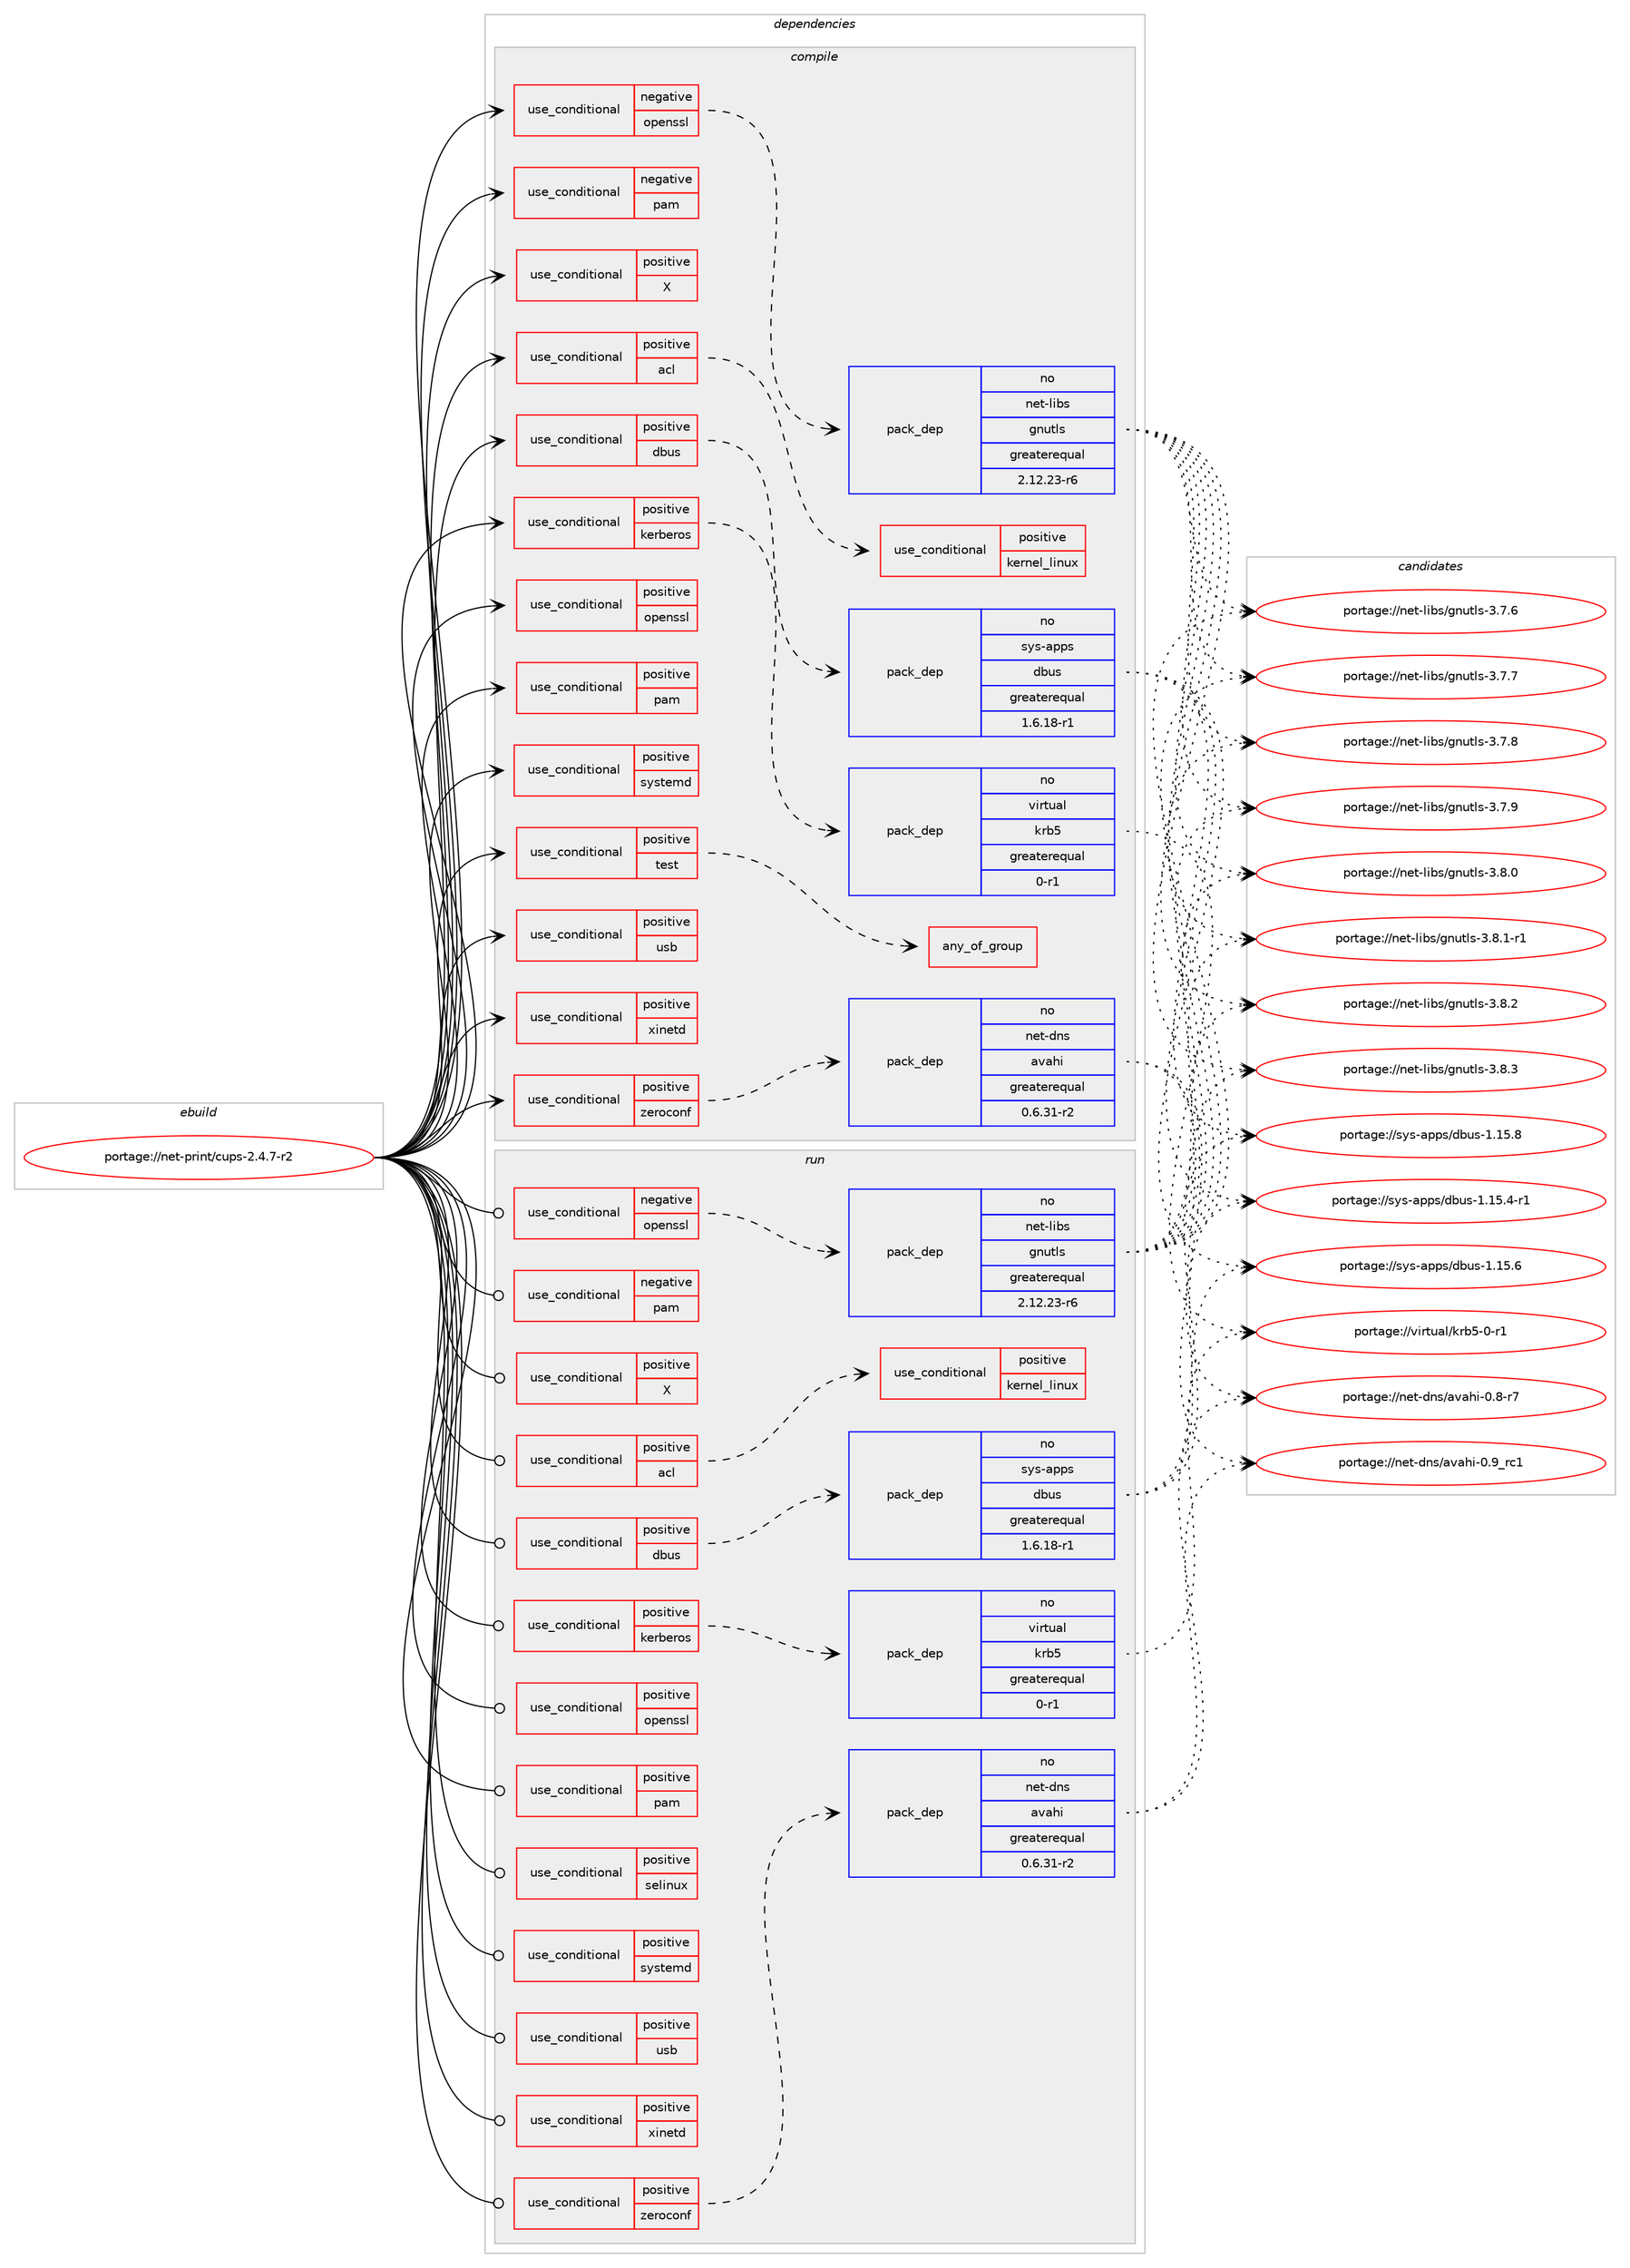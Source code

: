 digraph prolog {

# *************
# Graph options
# *************

newrank=true;
concentrate=true;
compound=true;
graph [rankdir=LR,fontname=Helvetica,fontsize=10,ranksep=1.5];#, ranksep=2.5, nodesep=0.2];
edge  [arrowhead=vee];
node  [fontname=Helvetica,fontsize=10];

# **********
# The ebuild
# **********

subgraph cluster_leftcol {
color=gray;
rank=same;
label=<<i>ebuild</i>>;
id [label="portage://net-print/cups-2.4.7-r2", color=red, width=4, href="../net-print/cups-2.4.7-r2.svg"];
}

# ****************
# The dependencies
# ****************

subgraph cluster_midcol {
color=gray;
label=<<i>dependencies</i>>;
subgraph cluster_compile {
fillcolor="#eeeeee";
style=filled;
label=<<i>compile</i>>;
subgraph cond7454 {
dependency11357 [label=<<TABLE BORDER="0" CELLBORDER="1" CELLSPACING="0" CELLPADDING="4"><TR><TD ROWSPAN="3" CELLPADDING="10">use_conditional</TD></TR><TR><TD>negative</TD></TR><TR><TD>openssl</TD></TR></TABLE>>, shape=none, color=red];
subgraph pack3792 {
dependency11358 [label=<<TABLE BORDER="0" CELLBORDER="1" CELLSPACING="0" CELLPADDING="4" WIDTH="220"><TR><TD ROWSPAN="6" CELLPADDING="30">pack_dep</TD></TR><TR><TD WIDTH="110">no</TD></TR><TR><TD>net-libs</TD></TR><TR><TD>gnutls</TD></TR><TR><TD>greaterequal</TD></TR><TR><TD>2.12.23-r6</TD></TR></TABLE>>, shape=none, color=blue];
}
dependency11357:e -> dependency11358:w [weight=20,style="dashed",arrowhead="vee"];
}
id:e -> dependency11357:w [weight=20,style="solid",arrowhead="vee"];
subgraph cond7455 {
dependency11359 [label=<<TABLE BORDER="0" CELLBORDER="1" CELLSPACING="0" CELLPADDING="4"><TR><TD ROWSPAN="3" CELLPADDING="10">use_conditional</TD></TR><TR><TD>negative</TD></TR><TR><TD>pam</TD></TR></TABLE>>, shape=none, color=red];
# *** BEGIN UNKNOWN DEPENDENCY TYPE (TODO) ***
# dependency11359 -> package_dependency(portage://net-print/cups-2.4.7-r2,install,no,virtual,libcrypt,none,[,,],any_same_slot,[])
# *** END UNKNOWN DEPENDENCY TYPE (TODO) ***

}
id:e -> dependency11359:w [weight=20,style="solid",arrowhead="vee"];
subgraph cond7456 {
dependency11360 [label=<<TABLE BORDER="0" CELLBORDER="1" CELLSPACING="0" CELLPADDING="4"><TR><TD ROWSPAN="3" CELLPADDING="10">use_conditional</TD></TR><TR><TD>positive</TD></TR><TR><TD>X</TD></TR></TABLE>>, shape=none, color=red];
# *** BEGIN UNKNOWN DEPENDENCY TYPE (TODO) ***
# dependency11360 -> package_dependency(portage://net-print/cups-2.4.7-r2,install,no,x11-misc,xdg-utils,none,[,,],[],[])
# *** END UNKNOWN DEPENDENCY TYPE (TODO) ***

}
id:e -> dependency11360:w [weight=20,style="solid",arrowhead="vee"];
subgraph cond7457 {
dependency11361 [label=<<TABLE BORDER="0" CELLBORDER="1" CELLSPACING="0" CELLPADDING="4"><TR><TD ROWSPAN="3" CELLPADDING="10">use_conditional</TD></TR><TR><TD>positive</TD></TR><TR><TD>acl</TD></TR></TABLE>>, shape=none, color=red];
subgraph cond7458 {
dependency11362 [label=<<TABLE BORDER="0" CELLBORDER="1" CELLSPACING="0" CELLPADDING="4"><TR><TD ROWSPAN="3" CELLPADDING="10">use_conditional</TD></TR><TR><TD>positive</TD></TR><TR><TD>kernel_linux</TD></TR></TABLE>>, shape=none, color=red];
# *** BEGIN UNKNOWN DEPENDENCY TYPE (TODO) ***
# dependency11362 -> package_dependency(portage://net-print/cups-2.4.7-r2,install,no,sys-apps,acl,none,[,,],[],[])
# *** END UNKNOWN DEPENDENCY TYPE (TODO) ***

# *** BEGIN UNKNOWN DEPENDENCY TYPE (TODO) ***
# dependency11362 -> package_dependency(portage://net-print/cups-2.4.7-r2,install,no,sys-apps,attr,none,[,,],[],[])
# *** END UNKNOWN DEPENDENCY TYPE (TODO) ***

}
dependency11361:e -> dependency11362:w [weight=20,style="dashed",arrowhead="vee"];
}
id:e -> dependency11361:w [weight=20,style="solid",arrowhead="vee"];
subgraph cond7459 {
dependency11363 [label=<<TABLE BORDER="0" CELLBORDER="1" CELLSPACING="0" CELLPADDING="4"><TR><TD ROWSPAN="3" CELLPADDING="10">use_conditional</TD></TR><TR><TD>positive</TD></TR><TR><TD>dbus</TD></TR></TABLE>>, shape=none, color=red];
subgraph pack3793 {
dependency11364 [label=<<TABLE BORDER="0" CELLBORDER="1" CELLSPACING="0" CELLPADDING="4" WIDTH="220"><TR><TD ROWSPAN="6" CELLPADDING="30">pack_dep</TD></TR><TR><TD WIDTH="110">no</TD></TR><TR><TD>sys-apps</TD></TR><TR><TD>dbus</TD></TR><TR><TD>greaterequal</TD></TR><TR><TD>1.6.18-r1</TD></TR></TABLE>>, shape=none, color=blue];
}
dependency11363:e -> dependency11364:w [weight=20,style="dashed",arrowhead="vee"];
}
id:e -> dependency11363:w [weight=20,style="solid",arrowhead="vee"];
subgraph cond7460 {
dependency11365 [label=<<TABLE BORDER="0" CELLBORDER="1" CELLSPACING="0" CELLPADDING="4"><TR><TD ROWSPAN="3" CELLPADDING="10">use_conditional</TD></TR><TR><TD>positive</TD></TR><TR><TD>kerberos</TD></TR></TABLE>>, shape=none, color=red];
subgraph pack3794 {
dependency11366 [label=<<TABLE BORDER="0" CELLBORDER="1" CELLSPACING="0" CELLPADDING="4" WIDTH="220"><TR><TD ROWSPAN="6" CELLPADDING="30">pack_dep</TD></TR><TR><TD WIDTH="110">no</TD></TR><TR><TD>virtual</TD></TR><TR><TD>krb5</TD></TR><TR><TD>greaterequal</TD></TR><TR><TD>0-r1</TD></TR></TABLE>>, shape=none, color=blue];
}
dependency11365:e -> dependency11366:w [weight=20,style="dashed",arrowhead="vee"];
}
id:e -> dependency11365:w [weight=20,style="solid",arrowhead="vee"];
subgraph cond7461 {
dependency11367 [label=<<TABLE BORDER="0" CELLBORDER="1" CELLSPACING="0" CELLPADDING="4"><TR><TD ROWSPAN="3" CELLPADDING="10">use_conditional</TD></TR><TR><TD>positive</TD></TR><TR><TD>openssl</TD></TR></TABLE>>, shape=none, color=red];
# *** BEGIN UNKNOWN DEPENDENCY TYPE (TODO) ***
# dependency11367 -> package_dependency(portage://net-print/cups-2.4.7-r2,install,no,dev-libs,openssl,none,[,,],any_same_slot,[use(optenable(abi_x86_32),negative),use(optenable(abi_x86_64),negative),use(optenable(abi_x86_x32),negative),use(optenable(abi_mips_n32),negative),use(optenable(abi_mips_n64),negative),use(optenable(abi_mips_o32),negative),use(optenable(abi_s390_32),negative),use(optenable(abi_s390_64),negative)])
# *** END UNKNOWN DEPENDENCY TYPE (TODO) ***

}
id:e -> dependency11367:w [weight=20,style="solid",arrowhead="vee"];
subgraph cond7462 {
dependency11368 [label=<<TABLE BORDER="0" CELLBORDER="1" CELLSPACING="0" CELLPADDING="4"><TR><TD ROWSPAN="3" CELLPADDING="10">use_conditional</TD></TR><TR><TD>positive</TD></TR><TR><TD>pam</TD></TR></TABLE>>, shape=none, color=red];
# *** BEGIN UNKNOWN DEPENDENCY TYPE (TODO) ***
# dependency11368 -> package_dependency(portage://net-print/cups-2.4.7-r2,install,no,sys-libs,pam,none,[,,],[],[])
# *** END UNKNOWN DEPENDENCY TYPE (TODO) ***

}
id:e -> dependency11368:w [weight=20,style="solid",arrowhead="vee"];
subgraph cond7463 {
dependency11369 [label=<<TABLE BORDER="0" CELLBORDER="1" CELLSPACING="0" CELLPADDING="4"><TR><TD ROWSPAN="3" CELLPADDING="10">use_conditional</TD></TR><TR><TD>positive</TD></TR><TR><TD>systemd</TD></TR></TABLE>>, shape=none, color=red];
# *** BEGIN UNKNOWN DEPENDENCY TYPE (TODO) ***
# dependency11369 -> package_dependency(portage://net-print/cups-2.4.7-r2,install,no,sys-apps,systemd,none,[,,],[],[])
# *** END UNKNOWN DEPENDENCY TYPE (TODO) ***

}
id:e -> dependency11369:w [weight=20,style="solid",arrowhead="vee"];
subgraph cond7464 {
dependency11370 [label=<<TABLE BORDER="0" CELLBORDER="1" CELLSPACING="0" CELLPADDING="4"><TR><TD ROWSPAN="3" CELLPADDING="10">use_conditional</TD></TR><TR><TD>positive</TD></TR><TR><TD>test</TD></TR></TABLE>>, shape=none, color=red];
subgraph any112 {
dependency11371 [label=<<TABLE BORDER="0" CELLBORDER="1" CELLSPACING="0" CELLPADDING="4"><TR><TD CELLPADDING="10">any_of_group</TD></TR></TABLE>>, shape=none, color=red];# *** BEGIN UNKNOWN DEPENDENCY TYPE (TODO) ***
# dependency11371 -> package_dependency(portage://net-print/cups-2.4.7-r2,install,no,net-print,libcupsfilters,none,[,,],[],[use(enable(jpeg),none)])
# *** END UNKNOWN DEPENDENCY TYPE (TODO) ***

# *** BEGIN UNKNOWN DEPENDENCY TYPE (TODO) ***
# dependency11371 -> package_dependency(portage://net-print/cups-2.4.7-r2,install,no,net-print,libcupsfilters,none,[,,],[],[use(enable(png),none)])
# *** END UNKNOWN DEPENDENCY TYPE (TODO) ***

}
dependency11370:e -> dependency11371:w [weight=20,style="dashed",arrowhead="vee"];
}
id:e -> dependency11370:w [weight=20,style="solid",arrowhead="vee"];
subgraph cond7465 {
dependency11372 [label=<<TABLE BORDER="0" CELLBORDER="1" CELLSPACING="0" CELLPADDING="4"><TR><TD ROWSPAN="3" CELLPADDING="10">use_conditional</TD></TR><TR><TD>positive</TD></TR><TR><TD>usb</TD></TR></TABLE>>, shape=none, color=red];
# *** BEGIN UNKNOWN DEPENDENCY TYPE (TODO) ***
# dependency11372 -> package_dependency(portage://net-print/cups-2.4.7-r2,install,no,virtual,libusb,none,[,,],[slot(1)],[])
# *** END UNKNOWN DEPENDENCY TYPE (TODO) ***

}
id:e -> dependency11372:w [weight=20,style="solid",arrowhead="vee"];
subgraph cond7466 {
dependency11373 [label=<<TABLE BORDER="0" CELLBORDER="1" CELLSPACING="0" CELLPADDING="4"><TR><TD ROWSPAN="3" CELLPADDING="10">use_conditional</TD></TR><TR><TD>positive</TD></TR><TR><TD>xinetd</TD></TR></TABLE>>, shape=none, color=red];
# *** BEGIN UNKNOWN DEPENDENCY TYPE (TODO) ***
# dependency11373 -> package_dependency(portage://net-print/cups-2.4.7-r2,install,no,sys-apps,xinetd,none,[,,],[],[])
# *** END UNKNOWN DEPENDENCY TYPE (TODO) ***

}
id:e -> dependency11373:w [weight=20,style="solid",arrowhead="vee"];
subgraph cond7467 {
dependency11374 [label=<<TABLE BORDER="0" CELLBORDER="1" CELLSPACING="0" CELLPADDING="4"><TR><TD ROWSPAN="3" CELLPADDING="10">use_conditional</TD></TR><TR><TD>positive</TD></TR><TR><TD>zeroconf</TD></TR></TABLE>>, shape=none, color=red];
subgraph pack3795 {
dependency11375 [label=<<TABLE BORDER="0" CELLBORDER="1" CELLSPACING="0" CELLPADDING="4" WIDTH="220"><TR><TD ROWSPAN="6" CELLPADDING="30">pack_dep</TD></TR><TR><TD WIDTH="110">no</TD></TR><TR><TD>net-dns</TD></TR><TR><TD>avahi</TD></TR><TR><TD>greaterequal</TD></TR><TR><TD>0.6.31-r2</TD></TR></TABLE>>, shape=none, color=blue];
}
dependency11374:e -> dependency11375:w [weight=20,style="dashed",arrowhead="vee"];
}
id:e -> dependency11374:w [weight=20,style="solid",arrowhead="vee"];
# *** BEGIN UNKNOWN DEPENDENCY TYPE (TODO) ***
# id -> package_dependency(portage://net-print/cups-2.4.7-r2,install,no,app-text,libpaper,none,[,,],any_same_slot,[])
# *** END UNKNOWN DEPENDENCY TYPE (TODO) ***

# *** BEGIN UNKNOWN DEPENDENCY TYPE (TODO) ***
# id -> package_dependency(portage://net-print/cups-2.4.7-r2,install,no,sys-libs,zlib,none,[,,],[],[])
# *** END UNKNOWN DEPENDENCY TYPE (TODO) ***

}
subgraph cluster_compileandrun {
fillcolor="#eeeeee";
style=filled;
label=<<i>compile and run</i>>;
}
subgraph cluster_run {
fillcolor="#eeeeee";
style=filled;
label=<<i>run</i>>;
subgraph cond7468 {
dependency11376 [label=<<TABLE BORDER="0" CELLBORDER="1" CELLSPACING="0" CELLPADDING="4"><TR><TD ROWSPAN="3" CELLPADDING="10">use_conditional</TD></TR><TR><TD>negative</TD></TR><TR><TD>openssl</TD></TR></TABLE>>, shape=none, color=red];
subgraph pack3796 {
dependency11377 [label=<<TABLE BORDER="0" CELLBORDER="1" CELLSPACING="0" CELLPADDING="4" WIDTH="220"><TR><TD ROWSPAN="6" CELLPADDING="30">pack_dep</TD></TR><TR><TD WIDTH="110">no</TD></TR><TR><TD>net-libs</TD></TR><TR><TD>gnutls</TD></TR><TR><TD>greaterequal</TD></TR><TR><TD>2.12.23-r6</TD></TR></TABLE>>, shape=none, color=blue];
}
dependency11376:e -> dependency11377:w [weight=20,style="dashed",arrowhead="vee"];
}
id:e -> dependency11376:w [weight=20,style="solid",arrowhead="odot"];
subgraph cond7469 {
dependency11378 [label=<<TABLE BORDER="0" CELLBORDER="1" CELLSPACING="0" CELLPADDING="4"><TR><TD ROWSPAN="3" CELLPADDING="10">use_conditional</TD></TR><TR><TD>negative</TD></TR><TR><TD>pam</TD></TR></TABLE>>, shape=none, color=red];
# *** BEGIN UNKNOWN DEPENDENCY TYPE (TODO) ***
# dependency11378 -> package_dependency(portage://net-print/cups-2.4.7-r2,run,no,virtual,libcrypt,none,[,,],any_same_slot,[])
# *** END UNKNOWN DEPENDENCY TYPE (TODO) ***

}
id:e -> dependency11378:w [weight=20,style="solid",arrowhead="odot"];
subgraph cond7470 {
dependency11379 [label=<<TABLE BORDER="0" CELLBORDER="1" CELLSPACING="0" CELLPADDING="4"><TR><TD ROWSPAN="3" CELLPADDING="10">use_conditional</TD></TR><TR><TD>positive</TD></TR><TR><TD>X</TD></TR></TABLE>>, shape=none, color=red];
# *** BEGIN UNKNOWN DEPENDENCY TYPE (TODO) ***
# dependency11379 -> package_dependency(portage://net-print/cups-2.4.7-r2,run,no,x11-misc,xdg-utils,none,[,,],[],[])
# *** END UNKNOWN DEPENDENCY TYPE (TODO) ***

}
id:e -> dependency11379:w [weight=20,style="solid",arrowhead="odot"];
subgraph cond7471 {
dependency11380 [label=<<TABLE BORDER="0" CELLBORDER="1" CELLSPACING="0" CELLPADDING="4"><TR><TD ROWSPAN="3" CELLPADDING="10">use_conditional</TD></TR><TR><TD>positive</TD></TR><TR><TD>acl</TD></TR></TABLE>>, shape=none, color=red];
subgraph cond7472 {
dependency11381 [label=<<TABLE BORDER="0" CELLBORDER="1" CELLSPACING="0" CELLPADDING="4"><TR><TD ROWSPAN="3" CELLPADDING="10">use_conditional</TD></TR><TR><TD>positive</TD></TR><TR><TD>kernel_linux</TD></TR></TABLE>>, shape=none, color=red];
# *** BEGIN UNKNOWN DEPENDENCY TYPE (TODO) ***
# dependency11381 -> package_dependency(portage://net-print/cups-2.4.7-r2,run,no,sys-apps,acl,none,[,,],[],[])
# *** END UNKNOWN DEPENDENCY TYPE (TODO) ***

# *** BEGIN UNKNOWN DEPENDENCY TYPE (TODO) ***
# dependency11381 -> package_dependency(portage://net-print/cups-2.4.7-r2,run,no,sys-apps,attr,none,[,,],[],[])
# *** END UNKNOWN DEPENDENCY TYPE (TODO) ***

}
dependency11380:e -> dependency11381:w [weight=20,style="dashed",arrowhead="vee"];
}
id:e -> dependency11380:w [weight=20,style="solid",arrowhead="odot"];
subgraph cond7473 {
dependency11382 [label=<<TABLE BORDER="0" CELLBORDER="1" CELLSPACING="0" CELLPADDING="4"><TR><TD ROWSPAN="3" CELLPADDING="10">use_conditional</TD></TR><TR><TD>positive</TD></TR><TR><TD>dbus</TD></TR></TABLE>>, shape=none, color=red];
subgraph pack3797 {
dependency11383 [label=<<TABLE BORDER="0" CELLBORDER="1" CELLSPACING="0" CELLPADDING="4" WIDTH="220"><TR><TD ROWSPAN="6" CELLPADDING="30">pack_dep</TD></TR><TR><TD WIDTH="110">no</TD></TR><TR><TD>sys-apps</TD></TR><TR><TD>dbus</TD></TR><TR><TD>greaterequal</TD></TR><TR><TD>1.6.18-r1</TD></TR></TABLE>>, shape=none, color=blue];
}
dependency11382:e -> dependency11383:w [weight=20,style="dashed",arrowhead="vee"];
}
id:e -> dependency11382:w [weight=20,style="solid",arrowhead="odot"];
subgraph cond7474 {
dependency11384 [label=<<TABLE BORDER="0" CELLBORDER="1" CELLSPACING="0" CELLPADDING="4"><TR><TD ROWSPAN="3" CELLPADDING="10">use_conditional</TD></TR><TR><TD>positive</TD></TR><TR><TD>kerberos</TD></TR></TABLE>>, shape=none, color=red];
subgraph pack3798 {
dependency11385 [label=<<TABLE BORDER="0" CELLBORDER="1" CELLSPACING="0" CELLPADDING="4" WIDTH="220"><TR><TD ROWSPAN="6" CELLPADDING="30">pack_dep</TD></TR><TR><TD WIDTH="110">no</TD></TR><TR><TD>virtual</TD></TR><TR><TD>krb5</TD></TR><TR><TD>greaterequal</TD></TR><TR><TD>0-r1</TD></TR></TABLE>>, shape=none, color=blue];
}
dependency11384:e -> dependency11385:w [weight=20,style="dashed",arrowhead="vee"];
}
id:e -> dependency11384:w [weight=20,style="solid",arrowhead="odot"];
subgraph cond7475 {
dependency11386 [label=<<TABLE BORDER="0" CELLBORDER="1" CELLSPACING="0" CELLPADDING="4"><TR><TD ROWSPAN="3" CELLPADDING="10">use_conditional</TD></TR><TR><TD>positive</TD></TR><TR><TD>openssl</TD></TR></TABLE>>, shape=none, color=red];
# *** BEGIN UNKNOWN DEPENDENCY TYPE (TODO) ***
# dependency11386 -> package_dependency(portage://net-print/cups-2.4.7-r2,run,no,dev-libs,openssl,none,[,,],any_same_slot,[use(optenable(abi_x86_32),negative),use(optenable(abi_x86_64),negative),use(optenable(abi_x86_x32),negative),use(optenable(abi_mips_n32),negative),use(optenable(abi_mips_n64),negative),use(optenable(abi_mips_o32),negative),use(optenable(abi_s390_32),negative),use(optenable(abi_s390_64),negative)])
# *** END UNKNOWN DEPENDENCY TYPE (TODO) ***

}
id:e -> dependency11386:w [weight=20,style="solid",arrowhead="odot"];
subgraph cond7476 {
dependency11387 [label=<<TABLE BORDER="0" CELLBORDER="1" CELLSPACING="0" CELLPADDING="4"><TR><TD ROWSPAN="3" CELLPADDING="10">use_conditional</TD></TR><TR><TD>positive</TD></TR><TR><TD>pam</TD></TR></TABLE>>, shape=none, color=red];
# *** BEGIN UNKNOWN DEPENDENCY TYPE (TODO) ***
# dependency11387 -> package_dependency(portage://net-print/cups-2.4.7-r2,run,no,sys-libs,pam,none,[,,],[],[])
# *** END UNKNOWN DEPENDENCY TYPE (TODO) ***

}
id:e -> dependency11387:w [weight=20,style="solid",arrowhead="odot"];
subgraph cond7477 {
dependency11388 [label=<<TABLE BORDER="0" CELLBORDER="1" CELLSPACING="0" CELLPADDING="4"><TR><TD ROWSPAN="3" CELLPADDING="10">use_conditional</TD></TR><TR><TD>positive</TD></TR><TR><TD>selinux</TD></TR></TABLE>>, shape=none, color=red];
# *** BEGIN UNKNOWN DEPENDENCY TYPE (TODO) ***
# dependency11388 -> package_dependency(portage://net-print/cups-2.4.7-r2,run,no,sec-policy,selinux-cups,none,[,,],[],[])
# *** END UNKNOWN DEPENDENCY TYPE (TODO) ***

}
id:e -> dependency11388:w [weight=20,style="solid",arrowhead="odot"];
subgraph cond7478 {
dependency11389 [label=<<TABLE BORDER="0" CELLBORDER="1" CELLSPACING="0" CELLPADDING="4"><TR><TD ROWSPAN="3" CELLPADDING="10">use_conditional</TD></TR><TR><TD>positive</TD></TR><TR><TD>systemd</TD></TR></TABLE>>, shape=none, color=red];
# *** BEGIN UNKNOWN DEPENDENCY TYPE (TODO) ***
# dependency11389 -> package_dependency(portage://net-print/cups-2.4.7-r2,run,no,sys-apps,systemd,none,[,,],[],[])
# *** END UNKNOWN DEPENDENCY TYPE (TODO) ***

}
id:e -> dependency11389:w [weight=20,style="solid",arrowhead="odot"];
subgraph cond7479 {
dependency11390 [label=<<TABLE BORDER="0" CELLBORDER="1" CELLSPACING="0" CELLPADDING="4"><TR><TD ROWSPAN="3" CELLPADDING="10">use_conditional</TD></TR><TR><TD>positive</TD></TR><TR><TD>usb</TD></TR></TABLE>>, shape=none, color=red];
# *** BEGIN UNKNOWN DEPENDENCY TYPE (TODO) ***
# dependency11390 -> package_dependency(portage://net-print/cups-2.4.7-r2,run,no,virtual,libusb,none,[,,],[slot(1)],[])
# *** END UNKNOWN DEPENDENCY TYPE (TODO) ***

}
id:e -> dependency11390:w [weight=20,style="solid",arrowhead="odot"];
subgraph cond7480 {
dependency11391 [label=<<TABLE BORDER="0" CELLBORDER="1" CELLSPACING="0" CELLPADDING="4"><TR><TD ROWSPAN="3" CELLPADDING="10">use_conditional</TD></TR><TR><TD>positive</TD></TR><TR><TD>xinetd</TD></TR></TABLE>>, shape=none, color=red];
# *** BEGIN UNKNOWN DEPENDENCY TYPE (TODO) ***
# dependency11391 -> package_dependency(portage://net-print/cups-2.4.7-r2,run,no,sys-apps,xinetd,none,[,,],[],[])
# *** END UNKNOWN DEPENDENCY TYPE (TODO) ***

}
id:e -> dependency11391:w [weight=20,style="solid",arrowhead="odot"];
subgraph cond7481 {
dependency11392 [label=<<TABLE BORDER="0" CELLBORDER="1" CELLSPACING="0" CELLPADDING="4"><TR><TD ROWSPAN="3" CELLPADDING="10">use_conditional</TD></TR><TR><TD>positive</TD></TR><TR><TD>zeroconf</TD></TR></TABLE>>, shape=none, color=red];
subgraph pack3799 {
dependency11393 [label=<<TABLE BORDER="0" CELLBORDER="1" CELLSPACING="0" CELLPADDING="4" WIDTH="220"><TR><TD ROWSPAN="6" CELLPADDING="30">pack_dep</TD></TR><TR><TD WIDTH="110">no</TD></TR><TR><TD>net-dns</TD></TR><TR><TD>avahi</TD></TR><TR><TD>greaterequal</TD></TR><TR><TD>0.6.31-r2</TD></TR></TABLE>>, shape=none, color=blue];
}
dependency11392:e -> dependency11393:w [weight=20,style="dashed",arrowhead="vee"];
}
id:e -> dependency11392:w [weight=20,style="solid",arrowhead="odot"];
# *** BEGIN UNKNOWN DEPENDENCY TYPE (TODO) ***
# id -> package_dependency(portage://net-print/cups-2.4.7-r2,run,no,acct-group,lp,none,[,,],[],[])
# *** END UNKNOWN DEPENDENCY TYPE (TODO) ***

# *** BEGIN UNKNOWN DEPENDENCY TYPE (TODO) ***
# id -> package_dependency(portage://net-print/cups-2.4.7-r2,run,no,acct-group,lpadmin,none,[,,],[],[])
# *** END UNKNOWN DEPENDENCY TYPE (TODO) ***

# *** BEGIN UNKNOWN DEPENDENCY TYPE (TODO) ***
# id -> package_dependency(portage://net-print/cups-2.4.7-r2,run,no,app-text,libpaper,none,[,,],any_same_slot,[])
# *** END UNKNOWN DEPENDENCY TYPE (TODO) ***

# *** BEGIN UNKNOWN DEPENDENCY TYPE (TODO) ***
# id -> package_dependency(portage://net-print/cups-2.4.7-r2,run,no,sys-libs,zlib,none,[,,],[],[])
# *** END UNKNOWN DEPENDENCY TYPE (TODO) ***

}
}

# **************
# The candidates
# **************

subgraph cluster_choices {
rank=same;
color=gray;
label=<<i>candidates</i>>;

subgraph choice3792 {
color=black;
nodesep=1;
choice110101116451081059811547103110117116108115455146554654 [label="portage://net-libs/gnutls-3.7.6", color=red, width=4,href="../net-libs/gnutls-3.7.6.svg"];
choice110101116451081059811547103110117116108115455146554655 [label="portage://net-libs/gnutls-3.7.7", color=red, width=4,href="../net-libs/gnutls-3.7.7.svg"];
choice110101116451081059811547103110117116108115455146554656 [label="portage://net-libs/gnutls-3.7.8", color=red, width=4,href="../net-libs/gnutls-3.7.8.svg"];
choice110101116451081059811547103110117116108115455146554657 [label="portage://net-libs/gnutls-3.7.9", color=red, width=4,href="../net-libs/gnutls-3.7.9.svg"];
choice110101116451081059811547103110117116108115455146564648 [label="portage://net-libs/gnutls-3.8.0", color=red, width=4,href="../net-libs/gnutls-3.8.0.svg"];
choice1101011164510810598115471031101171161081154551465646494511449 [label="portage://net-libs/gnutls-3.8.1-r1", color=red, width=4,href="../net-libs/gnutls-3.8.1-r1.svg"];
choice110101116451081059811547103110117116108115455146564650 [label="portage://net-libs/gnutls-3.8.2", color=red, width=4,href="../net-libs/gnutls-3.8.2.svg"];
choice110101116451081059811547103110117116108115455146564651 [label="portage://net-libs/gnutls-3.8.3", color=red, width=4,href="../net-libs/gnutls-3.8.3.svg"];
dependency11358:e -> choice110101116451081059811547103110117116108115455146554654:w [style=dotted,weight="100"];
dependency11358:e -> choice110101116451081059811547103110117116108115455146554655:w [style=dotted,weight="100"];
dependency11358:e -> choice110101116451081059811547103110117116108115455146554656:w [style=dotted,weight="100"];
dependency11358:e -> choice110101116451081059811547103110117116108115455146554657:w [style=dotted,weight="100"];
dependency11358:e -> choice110101116451081059811547103110117116108115455146564648:w [style=dotted,weight="100"];
dependency11358:e -> choice1101011164510810598115471031101171161081154551465646494511449:w [style=dotted,weight="100"];
dependency11358:e -> choice110101116451081059811547103110117116108115455146564650:w [style=dotted,weight="100"];
dependency11358:e -> choice110101116451081059811547103110117116108115455146564651:w [style=dotted,weight="100"];
}
subgraph choice3793 {
color=black;
nodesep=1;
choice11512111545971121121154710098117115454946495346524511449 [label="portage://sys-apps/dbus-1.15.4-r1", color=red, width=4,href="../sys-apps/dbus-1.15.4-r1.svg"];
choice1151211154597112112115471009811711545494649534654 [label="portage://sys-apps/dbus-1.15.6", color=red, width=4,href="../sys-apps/dbus-1.15.6.svg"];
choice1151211154597112112115471009811711545494649534656 [label="portage://sys-apps/dbus-1.15.8", color=red, width=4,href="../sys-apps/dbus-1.15.8.svg"];
dependency11364:e -> choice11512111545971121121154710098117115454946495346524511449:w [style=dotted,weight="100"];
dependency11364:e -> choice1151211154597112112115471009811711545494649534654:w [style=dotted,weight="100"];
dependency11364:e -> choice1151211154597112112115471009811711545494649534656:w [style=dotted,weight="100"];
}
subgraph choice3794 {
color=black;
nodesep=1;
choice1181051141161179710847107114985345484511449 [label="portage://virtual/krb5-0-r1", color=red, width=4,href="../virtual/krb5-0-r1.svg"];
dependency11366:e -> choice1181051141161179710847107114985345484511449:w [style=dotted,weight="100"];
}
subgraph choice3795 {
color=black;
nodesep=1;
choice11010111645100110115479711897104105454846564511455 [label="portage://net-dns/avahi-0.8-r7", color=red, width=4,href="../net-dns/avahi-0.8-r7.svg"];
choice1101011164510011011547971189710410545484657951149949 [label="portage://net-dns/avahi-0.9_rc1", color=red, width=4,href="../net-dns/avahi-0.9_rc1.svg"];
dependency11375:e -> choice11010111645100110115479711897104105454846564511455:w [style=dotted,weight="100"];
dependency11375:e -> choice1101011164510011011547971189710410545484657951149949:w [style=dotted,weight="100"];
}
subgraph choice3796 {
color=black;
nodesep=1;
choice110101116451081059811547103110117116108115455146554654 [label="portage://net-libs/gnutls-3.7.6", color=red, width=4,href="../net-libs/gnutls-3.7.6.svg"];
choice110101116451081059811547103110117116108115455146554655 [label="portage://net-libs/gnutls-3.7.7", color=red, width=4,href="../net-libs/gnutls-3.7.7.svg"];
choice110101116451081059811547103110117116108115455146554656 [label="portage://net-libs/gnutls-3.7.8", color=red, width=4,href="../net-libs/gnutls-3.7.8.svg"];
choice110101116451081059811547103110117116108115455146554657 [label="portage://net-libs/gnutls-3.7.9", color=red, width=4,href="../net-libs/gnutls-3.7.9.svg"];
choice110101116451081059811547103110117116108115455146564648 [label="portage://net-libs/gnutls-3.8.0", color=red, width=4,href="../net-libs/gnutls-3.8.0.svg"];
choice1101011164510810598115471031101171161081154551465646494511449 [label="portage://net-libs/gnutls-3.8.1-r1", color=red, width=4,href="../net-libs/gnutls-3.8.1-r1.svg"];
choice110101116451081059811547103110117116108115455146564650 [label="portage://net-libs/gnutls-3.8.2", color=red, width=4,href="../net-libs/gnutls-3.8.2.svg"];
choice110101116451081059811547103110117116108115455146564651 [label="portage://net-libs/gnutls-3.8.3", color=red, width=4,href="../net-libs/gnutls-3.8.3.svg"];
dependency11377:e -> choice110101116451081059811547103110117116108115455146554654:w [style=dotted,weight="100"];
dependency11377:e -> choice110101116451081059811547103110117116108115455146554655:w [style=dotted,weight="100"];
dependency11377:e -> choice110101116451081059811547103110117116108115455146554656:w [style=dotted,weight="100"];
dependency11377:e -> choice110101116451081059811547103110117116108115455146554657:w [style=dotted,weight="100"];
dependency11377:e -> choice110101116451081059811547103110117116108115455146564648:w [style=dotted,weight="100"];
dependency11377:e -> choice1101011164510810598115471031101171161081154551465646494511449:w [style=dotted,weight="100"];
dependency11377:e -> choice110101116451081059811547103110117116108115455146564650:w [style=dotted,weight="100"];
dependency11377:e -> choice110101116451081059811547103110117116108115455146564651:w [style=dotted,weight="100"];
}
subgraph choice3797 {
color=black;
nodesep=1;
choice11512111545971121121154710098117115454946495346524511449 [label="portage://sys-apps/dbus-1.15.4-r1", color=red, width=4,href="../sys-apps/dbus-1.15.4-r1.svg"];
choice1151211154597112112115471009811711545494649534654 [label="portage://sys-apps/dbus-1.15.6", color=red, width=4,href="../sys-apps/dbus-1.15.6.svg"];
choice1151211154597112112115471009811711545494649534656 [label="portage://sys-apps/dbus-1.15.8", color=red, width=4,href="../sys-apps/dbus-1.15.8.svg"];
dependency11383:e -> choice11512111545971121121154710098117115454946495346524511449:w [style=dotted,weight="100"];
dependency11383:e -> choice1151211154597112112115471009811711545494649534654:w [style=dotted,weight="100"];
dependency11383:e -> choice1151211154597112112115471009811711545494649534656:w [style=dotted,weight="100"];
}
subgraph choice3798 {
color=black;
nodesep=1;
choice1181051141161179710847107114985345484511449 [label="portage://virtual/krb5-0-r1", color=red, width=4,href="../virtual/krb5-0-r1.svg"];
dependency11385:e -> choice1181051141161179710847107114985345484511449:w [style=dotted,weight="100"];
}
subgraph choice3799 {
color=black;
nodesep=1;
choice11010111645100110115479711897104105454846564511455 [label="portage://net-dns/avahi-0.8-r7", color=red, width=4,href="../net-dns/avahi-0.8-r7.svg"];
choice1101011164510011011547971189710410545484657951149949 [label="portage://net-dns/avahi-0.9_rc1", color=red, width=4,href="../net-dns/avahi-0.9_rc1.svg"];
dependency11393:e -> choice11010111645100110115479711897104105454846564511455:w [style=dotted,weight="100"];
dependency11393:e -> choice1101011164510011011547971189710410545484657951149949:w [style=dotted,weight="100"];
}
}

}
